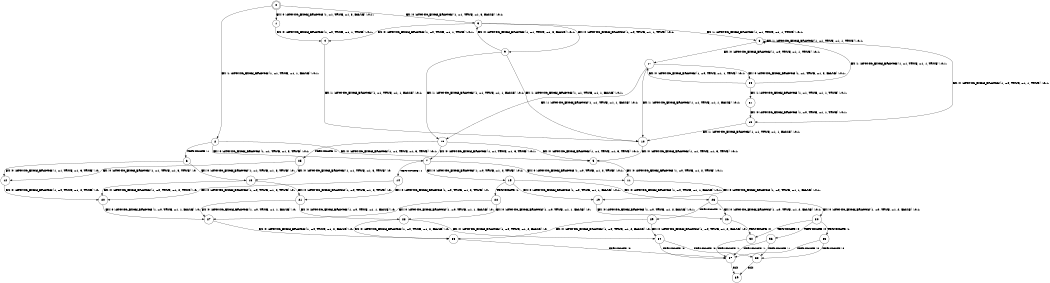 digraph BCG {
size = "7, 10.5";
center = TRUE;
node [shape = circle];
0 [peripheries = 2];
0 -> 1 [label = "EX !0 !ATOMIC_EXCH_BRANCH (1, +1, TRUE, +1, 3, FALSE) !:0:1:"];
0 -> 2 [label = "EX !1 !ATOMIC_EXCH_BRANCH (1, +1, TRUE, +1, 1, FALSE) !:0:1:"];
0 -> 3 [label = "EX !0 !ATOMIC_EXCH_BRANCH (1, +1, TRUE, +1, 3, FALSE) !:0:1:"];
1 -> 4 [label = "EX !0 !ATOMIC_EXCH_BRANCH (1, +0, TRUE, +1, 1, TRUE) !:0:1:"];
2 -> 5 [label = "EX !0 !ATOMIC_EXCH_BRANCH (1, +1, TRUE, +1, 3, TRUE) !:0:1:"];
2 -> 6 [label = "TERMINATE !1"];
2 -> 7 [label = "EX !0 !ATOMIC_EXCH_BRANCH (1, +1, TRUE, +1, 3, TRUE) !:0:1:"];
3 -> 4 [label = "EX !0 !ATOMIC_EXCH_BRANCH (1, +0, TRUE, +1, 1, TRUE) !:0:1:"];
3 -> 8 [label = "EX !1 !ATOMIC_EXCH_BRANCH (1, +1, TRUE, +1, 1, TRUE) !:0:1:"];
3 -> 9 [label = "EX !0 !ATOMIC_EXCH_BRANCH (1, +0, TRUE, +1, 1, TRUE) !:0:1:"];
4 -> 10 [label = "EX !1 !ATOMIC_EXCH_BRANCH (1, +1, TRUE, +1, 1, FALSE) !:0:1:"];
5 -> 11 [label = "EX !0 !ATOMIC_EXCH_BRANCH (1, +0, TRUE, +1, 2, TRUE) !:0:1:"];
6 -> 12 [label = "EX !0 !ATOMIC_EXCH_BRANCH (1, +1, TRUE, +1, 3, TRUE) !:0:"];
6 -> 13 [label = "EX !0 !ATOMIC_EXCH_BRANCH (1, +1, TRUE, +1, 3, TRUE) !:0:"];
7 -> 11 [label = "EX !0 !ATOMIC_EXCH_BRANCH (1, +0, TRUE, +1, 2, TRUE) !:0:1:"];
7 -> 14 [label = "TERMINATE !1"];
7 -> 15 [label = "EX !0 !ATOMIC_EXCH_BRANCH (1, +0, TRUE, +1, 2, TRUE) !:0:1:"];
8 -> 16 [label = "EX !0 !ATOMIC_EXCH_BRANCH (1, +0, TRUE, +1, 1, TRUE) !:0:1:"];
8 -> 8 [label = "EX !1 !ATOMIC_EXCH_BRANCH (1, +1, TRUE, +1, 1, TRUE) !:0:1:"];
8 -> 17 [label = "EX !0 !ATOMIC_EXCH_BRANCH (1, +0, TRUE, +1, 1, TRUE) !:0:1:"];
9 -> 10 [label = "EX !1 !ATOMIC_EXCH_BRANCH (1, +1, TRUE, +1, 1, FALSE) !:0:1:"];
9 -> 18 [label = "EX !1 !ATOMIC_EXCH_BRANCH (1, +1, TRUE, +1, 1, FALSE) !:0:1:"];
9 -> 3 [label = "EX !0 !ATOMIC_EXCH_BRANCH (1, +1, TRUE, +1, 3, FALSE) !:0:1:"];
10 -> 5 [label = "EX !0 !ATOMIC_EXCH_BRANCH (1, +1, TRUE, +1, 3, TRUE) !:0:1:"];
11 -> 19 [label = "EX !0 !ATOMIC_EXCH_BRANCH (1, +0, TRUE, +1, 1, FALSE) !:0:1:"];
12 -> 20 [label = "EX !0 !ATOMIC_EXCH_BRANCH (1, +0, TRUE, +1, 2, TRUE) !:0:"];
13 -> 20 [label = "EX !0 !ATOMIC_EXCH_BRANCH (1, +0, TRUE, +1, 2, TRUE) !:0:"];
13 -> 21 [label = "EX !0 !ATOMIC_EXCH_BRANCH (1, +0, TRUE, +1, 2, TRUE) !:0:"];
14 -> 20 [label = "EX !0 !ATOMIC_EXCH_BRANCH (1, +0, TRUE, +1, 2, TRUE) !:0:"];
14 -> 21 [label = "EX !0 !ATOMIC_EXCH_BRANCH (1, +0, TRUE, +1, 2, TRUE) !:0:"];
15 -> 19 [label = "EX !0 !ATOMIC_EXCH_BRANCH (1, +0, TRUE, +1, 1, FALSE) !:0:1:"];
15 -> 22 [label = "TERMINATE !1"];
15 -> 23 [label = "EX !0 !ATOMIC_EXCH_BRANCH (1, +0, TRUE, +1, 1, FALSE) !:0:1:"];
16 -> 10 [label = "EX !1 !ATOMIC_EXCH_BRANCH (1, +1, TRUE, +1, 1, FALSE) !:0:1:"];
17 -> 10 [label = "EX !1 !ATOMIC_EXCH_BRANCH (1, +1, TRUE, +1, 1, FALSE) !:0:1:"];
17 -> 18 [label = "EX !1 !ATOMIC_EXCH_BRANCH (1, +1, TRUE, +1, 1, FALSE) !:0:1:"];
17 -> 24 [label = "EX !0 !ATOMIC_EXCH_BRANCH (1, +1, TRUE, +1, 3, FALSE) !:0:1:"];
18 -> 5 [label = "EX !0 !ATOMIC_EXCH_BRANCH (1, +1, TRUE, +1, 3, TRUE) !:0:1:"];
18 -> 25 [label = "TERMINATE !1"];
18 -> 7 [label = "EX !0 !ATOMIC_EXCH_BRANCH (1, +1, TRUE, +1, 3, TRUE) !:0:1:"];
19 -> 26 [label = "EX !0 !ATOMIC_EXCH_BRANCH (1, +0, TRUE, +1, 2, FALSE) !:0:1:"];
20 -> 27 [label = "EX !0 !ATOMIC_EXCH_BRANCH (1, +0, TRUE, +1, 1, FALSE) !:0:"];
21 -> 27 [label = "EX !0 !ATOMIC_EXCH_BRANCH (1, +0, TRUE, +1, 1, FALSE) !:0:"];
21 -> 28 [label = "EX !0 !ATOMIC_EXCH_BRANCH (1, +0, TRUE, +1, 1, FALSE) !:0:"];
22 -> 27 [label = "EX !0 !ATOMIC_EXCH_BRANCH (1, +0, TRUE, +1, 1, FALSE) !:0:"];
22 -> 28 [label = "EX !0 !ATOMIC_EXCH_BRANCH (1, +0, TRUE, +1, 1, FALSE) !:0:"];
23 -> 26 [label = "EX !0 !ATOMIC_EXCH_BRANCH (1, +0, TRUE, +1, 2, FALSE) !:0:1:"];
23 -> 29 [label = "TERMINATE !1"];
23 -> 30 [label = "EX !0 !ATOMIC_EXCH_BRANCH (1, +0, TRUE, +1, 2, FALSE) !:0:1:"];
24 -> 31 [label = "EX !1 !ATOMIC_EXCH_BRANCH (1, +1, TRUE, +1, 1, TRUE) !:0:1:"];
24 -> 8 [label = "EX !1 !ATOMIC_EXCH_BRANCH (1, +1, TRUE, +1, 1, TRUE) !:0:1:"];
24 -> 17 [label = "EX !0 !ATOMIC_EXCH_BRANCH (1, +0, TRUE, +1, 1, TRUE) !:0:1:"];
25 -> 12 [label = "EX !0 !ATOMIC_EXCH_BRANCH (1, +1, TRUE, +1, 3, TRUE) !:0:"];
25 -> 13 [label = "EX !0 !ATOMIC_EXCH_BRANCH (1, +1, TRUE, +1, 3, TRUE) !:0:"];
26 -> 32 [label = "TERMINATE !0"];
27 -> 33 [label = "EX !0 !ATOMIC_EXCH_BRANCH (1, +0, TRUE, +1, 2, FALSE) !:0:"];
28 -> 33 [label = "EX !0 !ATOMIC_EXCH_BRANCH (1, +0, TRUE, +1, 2, FALSE) !:0:"];
28 -> 34 [label = "EX !0 !ATOMIC_EXCH_BRANCH (1, +0, TRUE, +1, 2, FALSE) !:0:"];
29 -> 33 [label = "EX !0 !ATOMIC_EXCH_BRANCH (1, +0, TRUE, +1, 2, FALSE) !:0:"];
29 -> 34 [label = "EX !0 !ATOMIC_EXCH_BRANCH (1, +0, TRUE, +1, 2, FALSE) !:0:"];
30 -> 32 [label = "TERMINATE !0"];
30 -> 35 [label = "TERMINATE !1"];
30 -> 36 [label = "TERMINATE !0"];
31 -> 16 [label = "EX !0 !ATOMIC_EXCH_BRANCH (1, +0, TRUE, +1, 1, TRUE) !:0:1:"];
32 -> 37 [label = "TERMINATE !1"];
33 -> 37 [label = "TERMINATE !0"];
34 -> 37 [label = "TERMINATE !0"];
34 -> 38 [label = "TERMINATE !0"];
35 -> 37 [label = "TERMINATE !0"];
35 -> 38 [label = "TERMINATE !0"];
36 -> 37 [label = "TERMINATE !1"];
36 -> 38 [label = "TERMINATE !1"];
37 -> 39 [label = "exit"];
38 -> 39 [label = "exit"];
}
